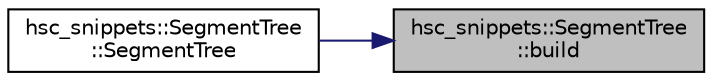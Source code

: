 digraph "hsc_snippets::SegmentTree::build"
{
 // INTERACTIVE_SVG=YES
 // LATEX_PDF_SIZE
  edge [fontname="Helvetica",fontsize="10",labelfontname="Helvetica",labelfontsize="10"];
  node [fontname="Helvetica",fontsize="10",shape=record];
  rankdir="RL";
  Node1 [label="hsc_snippets::SegmentTree\l::build",height=0.2,width=0.4,color="black", fillcolor="grey75", style="filled", fontcolor="black",tooltip=" "];
  Node1 -> Node2 [dir="back",color="midnightblue",fontsize="10",style="solid",fontname="Helvetica"];
  Node2 [label="hsc_snippets::SegmentTree\l::SegmentTree",height=0.2,width=0.4,color="black", fillcolor="white", style="filled",URL="$classhsc__snippets_1_1_segment_tree.html#aed68c0b4ee06c2f771a92ddb1db60dc3",tooltip=" "];
}
